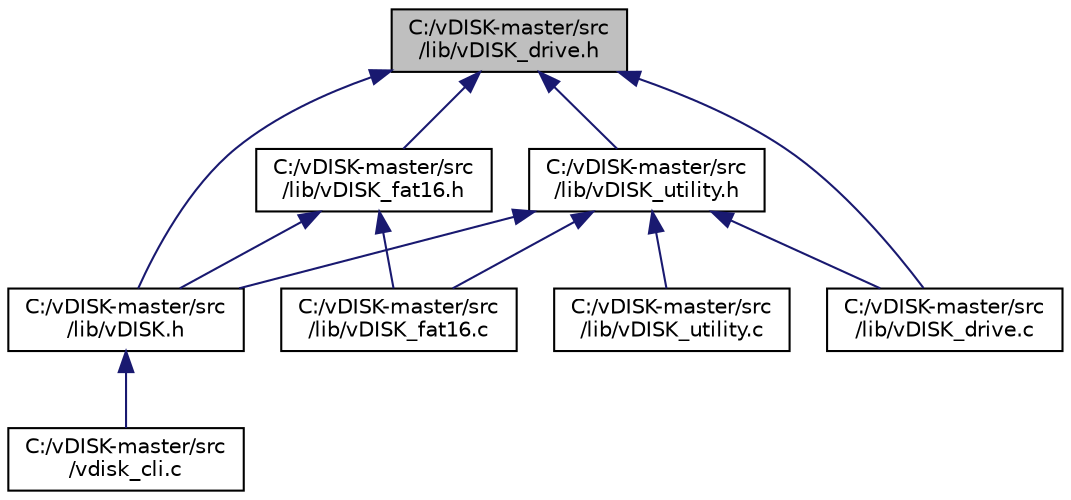 digraph "C:/vDISK-master/src/lib/vDISK_drive.h"
{
 // LATEX_PDF_SIZE
  edge [fontname="Helvetica",fontsize="10",labelfontname="Helvetica",labelfontsize="10"];
  node [fontname="Helvetica",fontsize="10",shape=record];
  Node1 [label="C:/vDISK-master/src\l/lib/vDISK_drive.h",height=0.2,width=0.4,color="black", fillcolor="grey75", style="filled", fontcolor="black",tooltip=" "];
  Node1 -> Node2 [dir="back",color="midnightblue",fontsize="10",style="solid",fontname="Helvetica"];
  Node2 [label="C:/vDISK-master/src\l/lib/vDISK.h",height=0.2,width=0.4,color="black", fillcolor="white", style="filled",URL="$v_d_i_s_k_8h.html",tooltip=" "];
  Node2 -> Node3 [dir="back",color="midnightblue",fontsize="10",style="solid",fontname="Helvetica"];
  Node3 [label="C:/vDISK-master/src\l/vdisk_cli.c",height=0.2,width=0.4,color="black", fillcolor="white", style="filled",URL="$vdisk__cli_8c.html",tooltip=" "];
  Node1 -> Node4 [dir="back",color="midnightblue",fontsize="10",style="solid",fontname="Helvetica"];
  Node4 [label="C:/vDISK-master/src\l/lib/vDISK_drive.c",height=0.2,width=0.4,color="black", fillcolor="white", style="filled",URL="$v_d_i_s_k__drive_8c.html",tooltip=" "];
  Node1 -> Node5 [dir="back",color="midnightblue",fontsize="10",style="solid",fontname="Helvetica"];
  Node5 [label="C:/vDISK-master/src\l/lib/vDISK_fat16.h",height=0.2,width=0.4,color="black", fillcolor="white", style="filled",URL="$v_d_i_s_k__fat16_8h.html",tooltip=" "];
  Node5 -> Node2 [dir="back",color="midnightblue",fontsize="10",style="solid",fontname="Helvetica"];
  Node5 -> Node6 [dir="back",color="midnightblue",fontsize="10",style="solid",fontname="Helvetica"];
  Node6 [label="C:/vDISK-master/src\l/lib/vDISK_fat16.c",height=0.2,width=0.4,color="black", fillcolor="white", style="filled",URL="$v_d_i_s_k__fat16_8c.html",tooltip=" "];
  Node1 -> Node7 [dir="back",color="midnightblue",fontsize="10",style="solid",fontname="Helvetica"];
  Node7 [label="C:/vDISK-master/src\l/lib/vDISK_utility.h",height=0.2,width=0.4,color="black", fillcolor="white", style="filled",URL="$v_d_i_s_k__utility_8h.html",tooltip=" "];
  Node7 -> Node2 [dir="back",color="midnightblue",fontsize="10",style="solid",fontname="Helvetica"];
  Node7 -> Node4 [dir="back",color="midnightblue",fontsize="10",style="solid",fontname="Helvetica"];
  Node7 -> Node6 [dir="back",color="midnightblue",fontsize="10",style="solid",fontname="Helvetica"];
  Node7 -> Node8 [dir="back",color="midnightblue",fontsize="10",style="solid",fontname="Helvetica"];
  Node8 [label="C:/vDISK-master/src\l/lib/vDISK_utility.c",height=0.2,width=0.4,color="black", fillcolor="white", style="filled",URL="$v_d_i_s_k__utility_8c.html",tooltip=" "];
}
